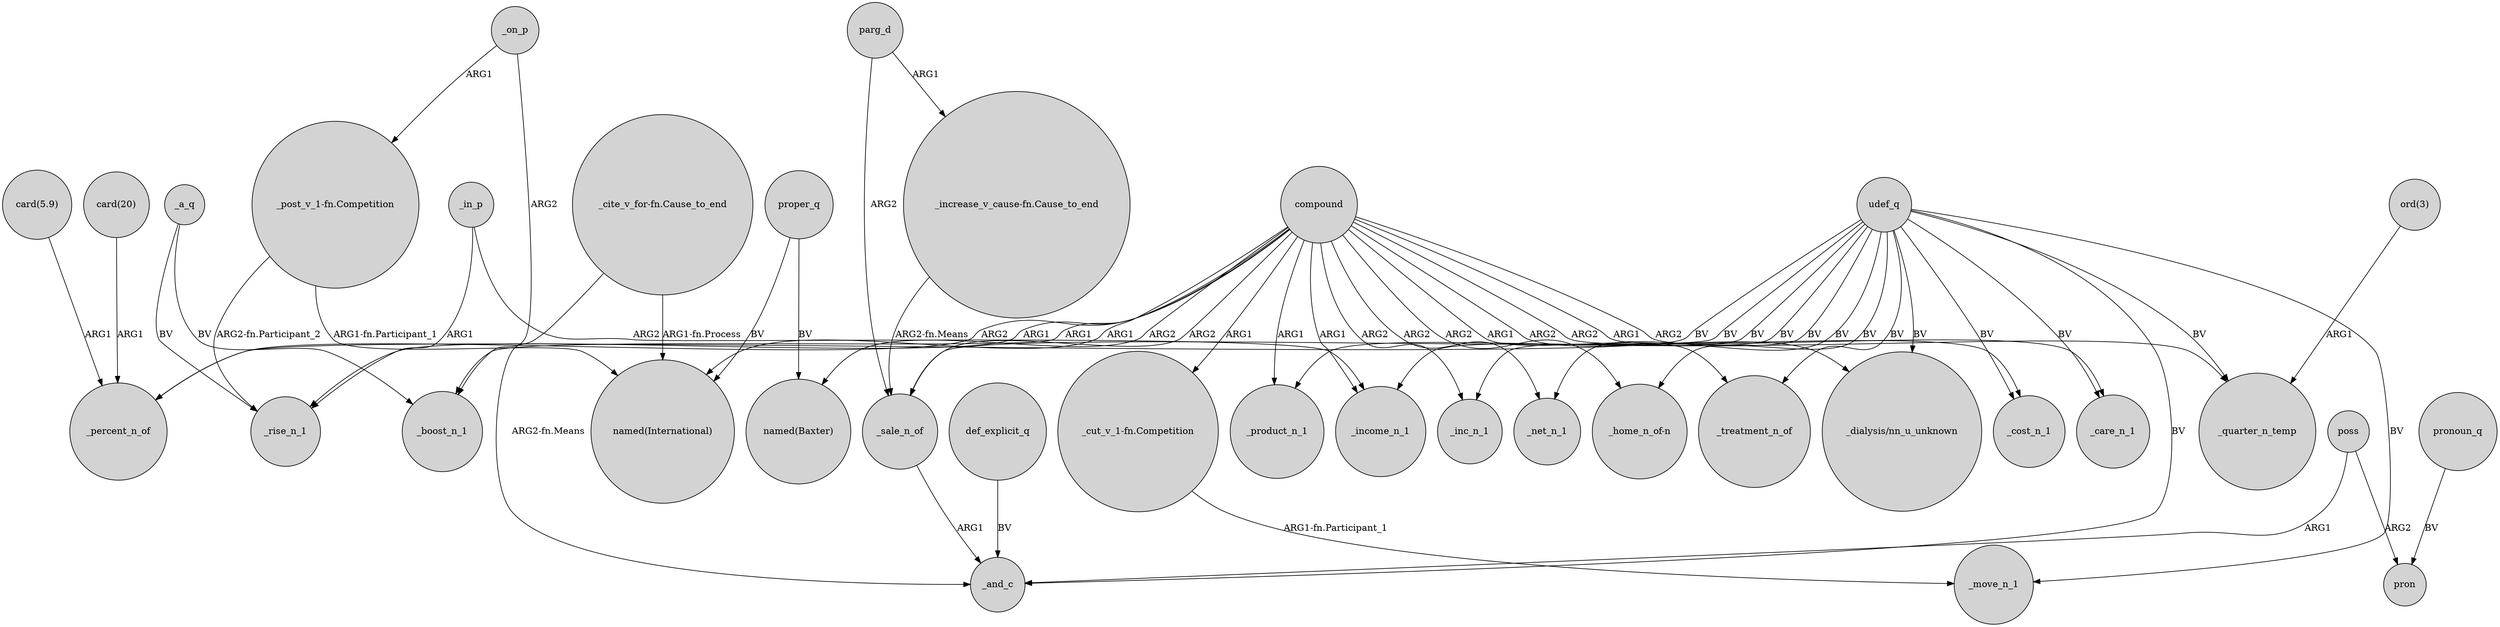 digraph {
	node [shape=circle style=filled]
	"card(5.9)" -> _percent_n_of [label=ARG1]
	_a_q -> _rise_n_1 [label=BV]
	compound -> _net_n_1 [label=ARG2]
	"ord(3)" -> _quarter_n_temp [label=ARG1]
	_on_p -> _boost_n_1 [label=ARG2]
	_on_p -> "_post_v_1-fn.Competition" [label=ARG1]
	"card(20)" -> _percent_n_of [label=ARG1]
	compound -> _cost_n_1 [label=ARG2]
	compound -> _rise_n_1 [label=ARG1]
	udef_q -> _income_n_1 [label=BV]
	_in_p -> _income_n_1 [label=ARG2]
	udef_q -> _care_n_1 [label=BV]
	compound -> "_cut_v_1-fn.Competition" [label=ARG1]
	udef_q -> "_dialysis/nn_u_unknown" [label=BV]
	udef_q -> _move_n_1 [label=BV]
	compound -> "named(International)" [label=ARG1]
	udef_q -> _product_n_1 [label=BV]
	udef_q -> _sale_n_of [label=BV]
	compound -> "named(Baxter)" [label=ARG2]
	udef_q -> _and_c [label=BV]
	parg_d -> "_increase_v_cause-fn.Cause_to_end" [label=ARG1]
	def_explicit_q -> _and_c [label=BV]
	pronoun_q -> pron [label=BV]
	udef_q -> _inc_n_1 [label=BV]
	"_cut_v_1-fn.Competition" -> _move_n_1 [label="ARG1-fn.Participant_1"]
	poss -> pron [label=ARG2]
	"_post_v_1-fn.Competition" -> "named(International)" [label="ARG1-fn.Participant_1"]
	parg_d -> _sale_n_of [label=ARG2]
	compound -> "_home_n_of-n" [label=ARG2]
	compound -> _income_n_1 [label=ARG1]
	compound -> _quarter_n_temp [label=ARG2]
	compound -> _care_n_1 [label=ARG1]
	poss -> _and_c [label=ARG1]
	udef_q -> _percent_n_of [label=BV]
	compound -> "_dialysis/nn_u_unknown" [label=ARG2]
	compound -> _inc_n_1 [label=ARG2]
	proper_q -> "named(International)" [label=BV]
	udef_q -> "_home_n_of-n" [label=BV]
	proper_q -> "named(Baxter)" [label=BV]
	udef_q -> _net_n_1 [label=BV]
	compound -> _percent_n_of [label=ARG2]
	"_cite_v_for-fn.Cause_to_end" -> _and_c [label="ARG2-fn.Means"]
	"_post_v_1-fn.Competition" -> _rise_n_1 [label="ARG2-fn.Participant_2"]
	udef_q -> _quarter_n_temp [label=BV]
	compound -> _treatment_n_of [label=ARG1]
	_sale_n_of -> _and_c [label=ARG1]
	udef_q -> _treatment_n_of [label=BV]
	compound -> _product_n_1 [label=ARG1]
	_in_p -> _rise_n_1 [label=ARG1]
	_a_q -> _boost_n_1 [label=BV]
	"_cite_v_for-fn.Cause_to_end" -> "named(International)" [label="ARG1-fn.Process"]
	"_increase_v_cause-fn.Cause_to_end" -> _sale_n_of [label="ARG2-fn.Means"]
	compound -> _boost_n_1 [label=ARG1]
	udef_q -> _cost_n_1 [label=BV]
	compound -> _sale_n_of [label=ARG2]
}

